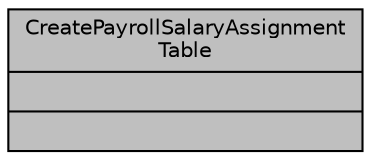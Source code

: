 digraph "CreatePayrollSalaryAssignmentTable"
{
 // LATEX_PDF_SIZE
  bgcolor="transparent";
  edge [fontname="Helvetica",fontsize="10",labelfontname="Helvetica",labelfontsize="10"];
  node [fontname="Helvetica",fontsize="10",shape=record];
  Node1 [label="{CreatePayrollSalaryAssignment\lTable\n||}",height=0.2,width=0.4,color="black", fillcolor="grey75", style="filled", fontcolor="black",tooltip="Crear tabla de asignaciones de nómina."];
}
